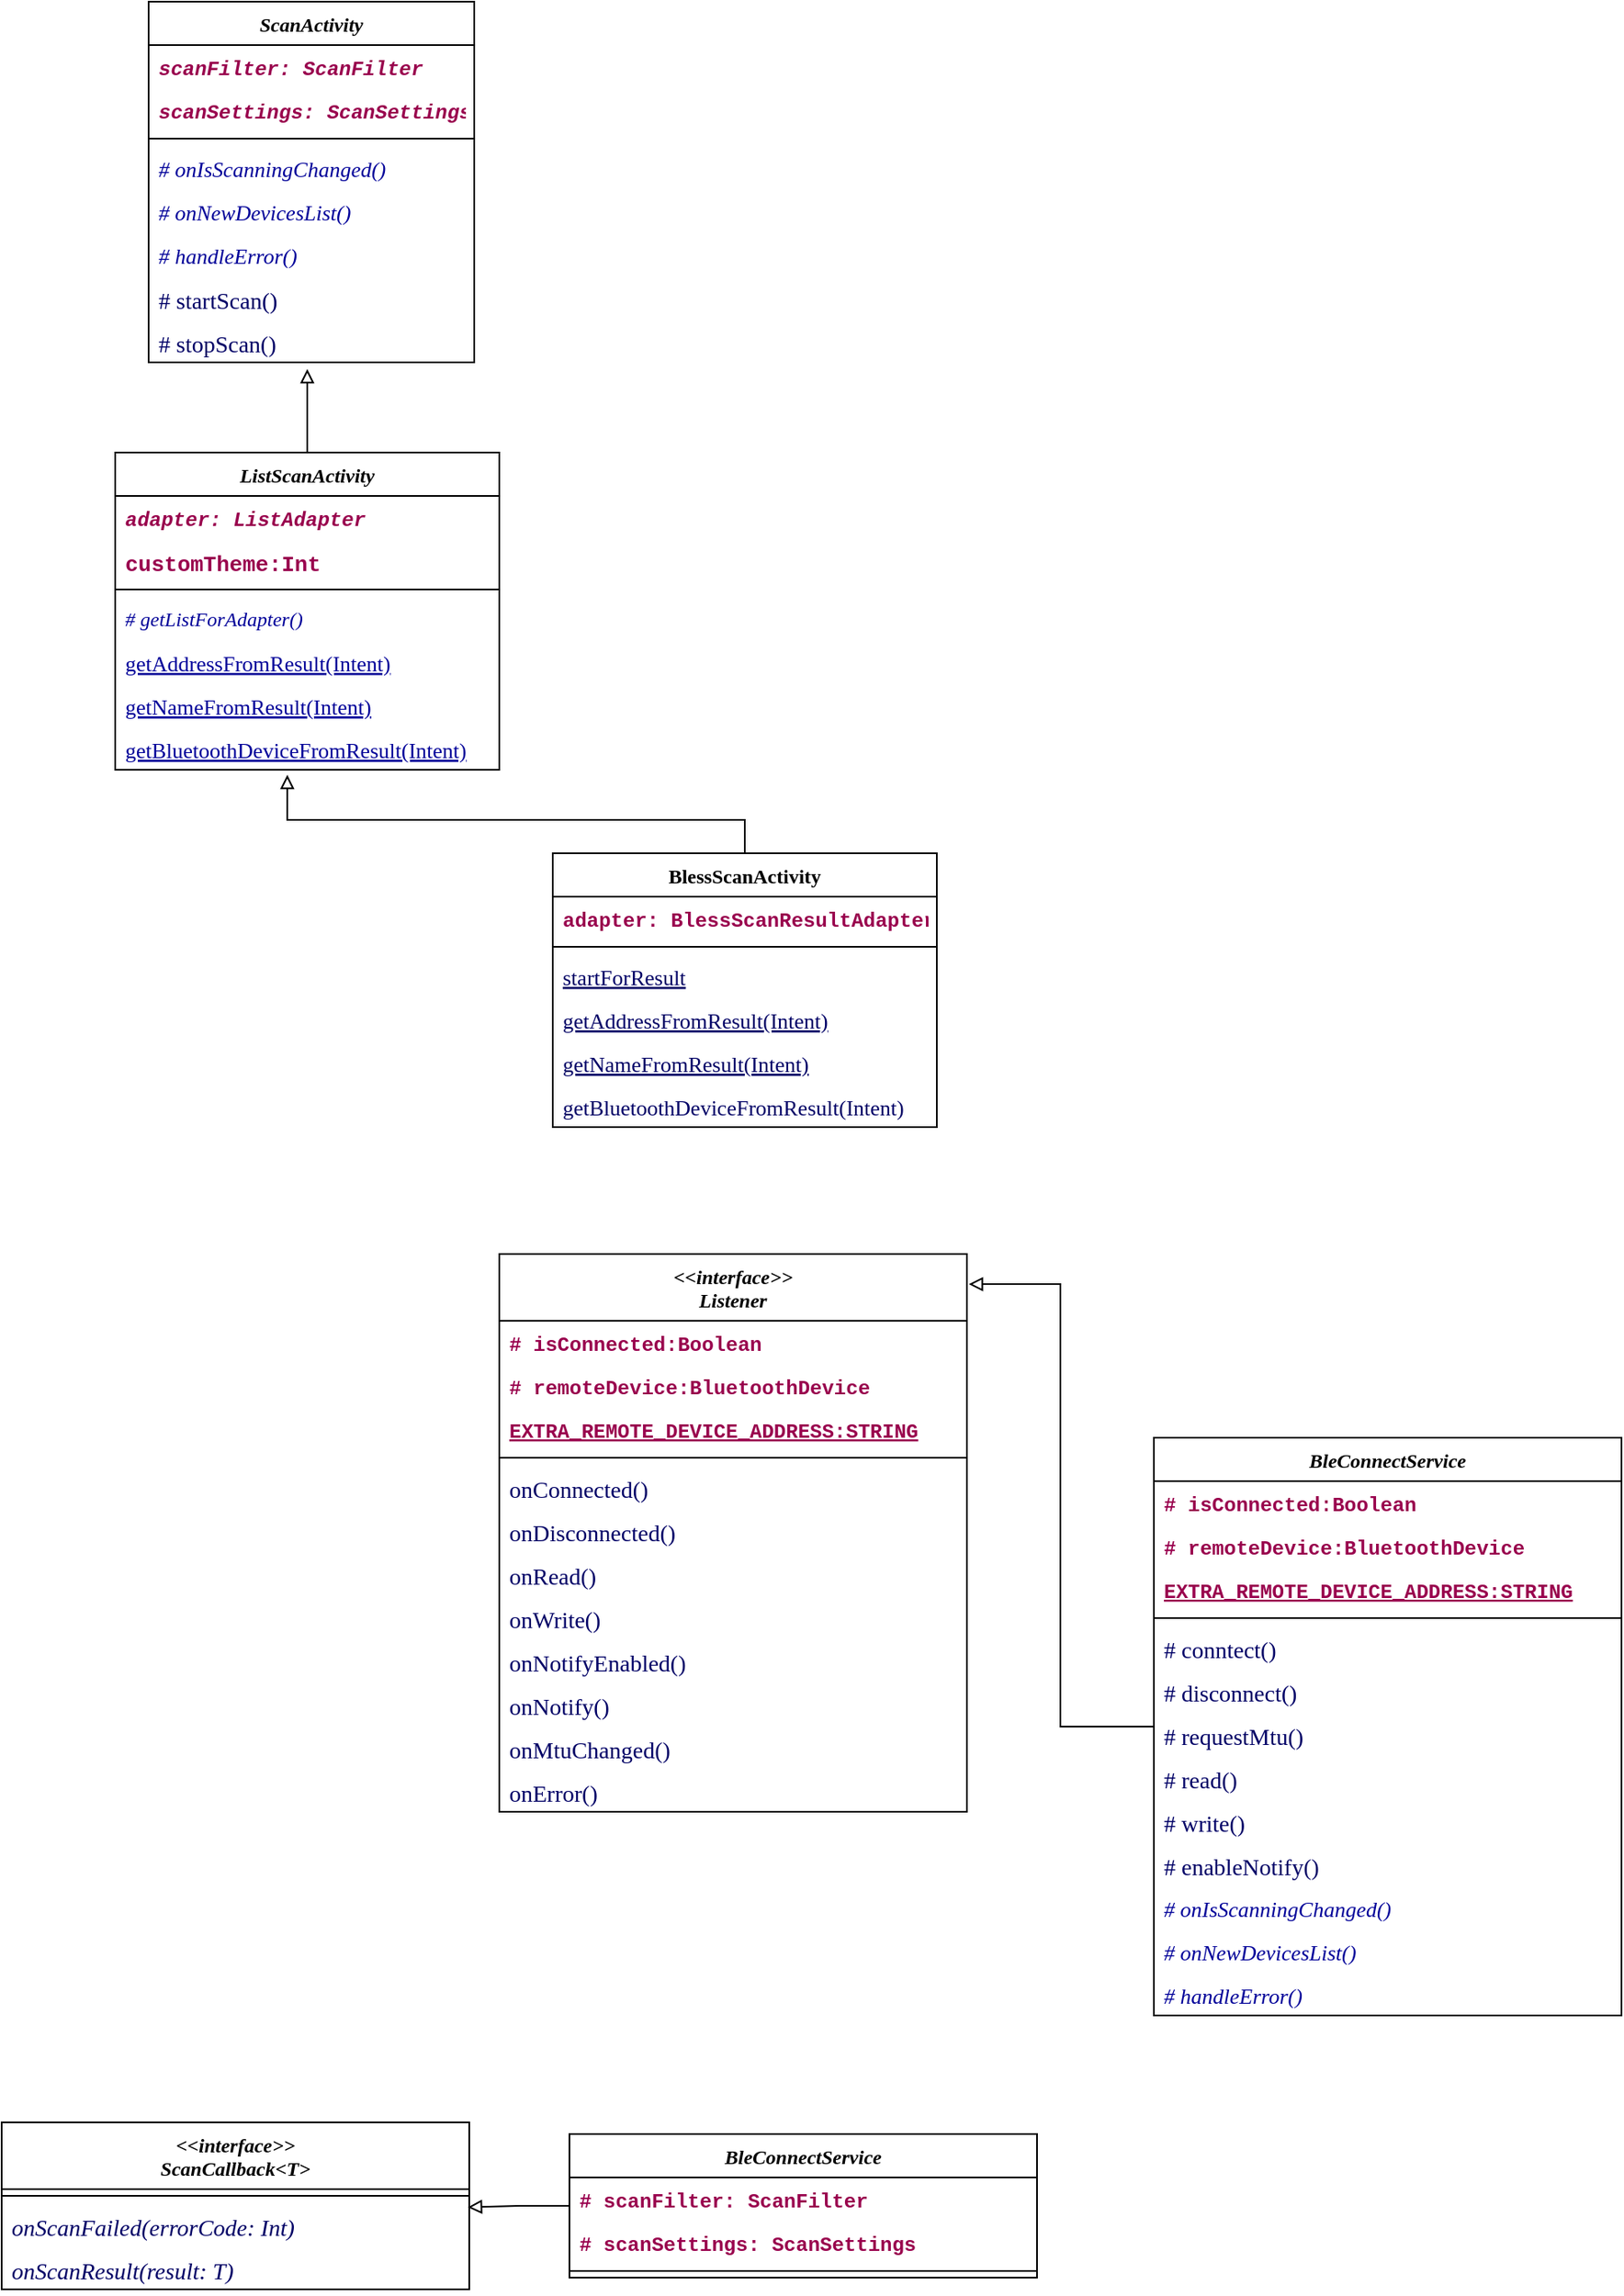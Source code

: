<mxfile version="14.6.13" type="device"><diagram name="Page-1" id="929967ad-93f9-6ef4-fab6-5d389245f69c"><mxGraphModel dx="655" dy="414" grid="1" gridSize="10" guides="1" tooltips="1" connect="1" arrows="1" fold="1" page="1" pageScale="1.5" pageWidth="1169" pageHeight="826" background="none" math="0" shadow="0"><root><mxCell id="0" style=";html=1;"/><mxCell id="1" style=";html=1;" parent="0"/><mxCell id="RWjHF2v71Q-GL9JFgwM7-1" value="ScanActivity" style="swimlane;fontStyle=3;align=center;verticalAlign=top;childLayout=stackLayout;horizontal=1;startSize=26;horizontalStack=0;resizeParent=1;resizeParentMax=0;resizeLast=0;collapsible=1;marginBottom=0;fontFamily=Verdana;" parent="1" vertex="1"><mxGeometry x="198" y="20" width="195" height="216" as="geometry"><mxRectangle x="220" y="350" width="100" height="26" as="alternateBounds"/></mxGeometry></mxCell><mxCell id="RWjHF2v71Q-GL9JFgwM7-2" value="scanFilter: ScanFilter" style="text;strokeColor=none;fillColor=none;align=left;verticalAlign=top;spacingLeft=4;spacingRight=4;overflow=hidden;rotatable=0;points=[[0,0.5],[1,0.5]];portConstraint=eastwest;fontStyle=3;fontFamily=Courier New;fontColor=#99004D;" parent="RWjHF2v71Q-GL9JFgwM7-1" vertex="1"><mxGeometry y="26" width="195" height="26" as="geometry"/></mxCell><mxCell id="RWjHF2v71Q-GL9JFgwM7-5" value="scanSettings: ScanSettings" style="text;strokeColor=none;fillColor=none;align=left;verticalAlign=top;spacingLeft=4;spacingRight=4;overflow=hidden;rotatable=0;points=[[0,0.5],[1,0.5]];portConstraint=eastwest;fontStyle=3;fontFamily=Courier New;fontColor=#99004D;" parent="RWjHF2v71Q-GL9JFgwM7-1" vertex="1"><mxGeometry y="52" width="195" height="26" as="geometry"/></mxCell><mxCell id="RWjHF2v71Q-GL9JFgwM7-3" value="" style="line;strokeWidth=1;fillColor=none;align=left;verticalAlign=middle;spacingTop=-1;spacingLeft=3;spacingRight=3;rotatable=0;labelPosition=right;points=[];portConstraint=eastwest;" parent="RWjHF2v71Q-GL9JFgwM7-1" vertex="1"><mxGeometry y="78" width="195" height="8" as="geometry"/></mxCell><mxCell id="RWjHF2v71Q-GL9JFgwM7-4" value="# onIsScanningChanged()" style="text;align=left;verticalAlign=top;spacingLeft=4;spacingRight=4;overflow=hidden;rotatable=0;points=[[0,0.5],[1,0.5]];portConstraint=eastwest;fontStyle=2;fontFamily=Georgia;shadow=0;sketch=0;rounded=0;glass=0;fontSize=13;fontColor=#000099;" parent="RWjHF2v71Q-GL9JFgwM7-1" vertex="1"><mxGeometry y="86" width="195" height="26" as="geometry"/></mxCell><mxCell id="RWjHF2v71Q-GL9JFgwM7-6" value="# onNewDevicesList()" style="text;strokeColor=none;fillColor=none;align=left;verticalAlign=top;spacingLeft=4;spacingRight=4;overflow=hidden;rotatable=0;points=[[0,0.5],[1,0.5]];portConstraint=eastwest;fontStyle=2;fontFamily=Georgia;fontSize=13;fontColor=#000099;" parent="RWjHF2v71Q-GL9JFgwM7-1" vertex="1"><mxGeometry y="112" width="195" height="26" as="geometry"/></mxCell><mxCell id="RWjHF2v71Q-GL9JFgwM7-7" value="# handleError()" style="text;strokeColor=none;fillColor=none;align=left;verticalAlign=top;spacingLeft=4;spacingRight=4;overflow=hidden;rotatable=0;points=[[0,0.5],[1,0.5]];portConstraint=eastwest;fontStyle=2;fontFamily=Georgia;fontSize=13;fontColor=#000099;" parent="RWjHF2v71Q-GL9JFgwM7-1" vertex="1"><mxGeometry y="138" width="195" height="26" as="geometry"/></mxCell><mxCell id="RWjHF2v71Q-GL9JFgwM7-8" value="# startScan()" style="text;strokeColor=none;fillColor=none;align=left;verticalAlign=top;spacingLeft=4;spacingRight=4;overflow=hidden;rotatable=0;points=[[0,0.5],[1,0.5]];portConstraint=eastwest;fontFamily=Verdana;fontSize=14;fontColor=#000066;" parent="RWjHF2v71Q-GL9JFgwM7-1" vertex="1"><mxGeometry y="164" width="195" height="26" as="geometry"/></mxCell><mxCell id="RWjHF2v71Q-GL9JFgwM7-9" value="# stopScan()" style="text;strokeColor=none;fillColor=none;align=left;verticalAlign=top;spacingLeft=4;spacingRight=4;overflow=hidden;rotatable=0;points=[[0,0.5],[1,0.5]];portConstraint=eastwest;fontFamily=Verdana;fontSize=14;fontColor=#000066;" parent="RWjHF2v71Q-GL9JFgwM7-1" vertex="1"><mxGeometry y="190" width="195" height="26" as="geometry"/></mxCell><mxCell id="RWjHF2v71Q-GL9JFgwM7-29" style="edgeStyle=orthogonalEdgeStyle;rounded=0;orthogonalLoop=1;jettySize=auto;html=1;endArrow=block;endFill=0;" parent="1" source="RWjHF2v71Q-GL9JFgwM7-10" edge="1"><mxGeometry relative="1" as="geometry"><mxPoint x="293" y="240" as="targetPoint"/></mxGeometry></mxCell><mxCell id="RWjHF2v71Q-GL9JFgwM7-10" value="ListScanActivity" style="swimlane;fontStyle=3;align=center;verticalAlign=top;childLayout=stackLayout;horizontal=1;startSize=26;horizontalStack=0;resizeParent=1;resizeParentMax=0;resizeLast=0;collapsible=1;marginBottom=0;fontFamily=Verdana;" parent="1" vertex="1"><mxGeometry x="178" y="290" width="230" height="190" as="geometry"><mxRectangle x="220" y="350" width="100" height="26" as="alternateBounds"/></mxGeometry></mxCell><mxCell id="RWjHF2v71Q-GL9JFgwM7-11" value="adapter: ListAdapter" style="text;strokeColor=none;fillColor=none;align=left;verticalAlign=top;spacingLeft=4;spacingRight=4;overflow=hidden;rotatable=0;points=[[0,0.5],[1,0.5]];portConstraint=eastwest;fontStyle=3;fontFamily=Courier New;fontColor=#99004D;" parent="RWjHF2v71Q-GL9JFgwM7-10" vertex="1"><mxGeometry y="26" width="230" height="26" as="geometry"/></mxCell><mxCell id="RWjHF2v71Q-GL9JFgwM7-12" value="customTheme:Int" style="text;strokeColor=none;fillColor=none;align=left;verticalAlign=top;spacingLeft=4;spacingRight=4;overflow=hidden;rotatable=0;points=[[0,0.5],[1,0.5]];portConstraint=eastwest;fontStyle=1;fontFamily=Courier New;fontColor=#99004D;fontSize=13;" parent="RWjHF2v71Q-GL9JFgwM7-10" vertex="1"><mxGeometry y="52" width="230" height="26" as="geometry"/></mxCell><mxCell id="RWjHF2v71Q-GL9JFgwM7-13" value="" style="line;strokeWidth=1;fillColor=none;align=left;verticalAlign=middle;spacingTop=-1;spacingLeft=3;spacingRight=3;rotatable=0;labelPosition=right;points=[];portConstraint=eastwest;" parent="RWjHF2v71Q-GL9JFgwM7-10" vertex="1"><mxGeometry y="78" width="230" height="8" as="geometry"/></mxCell><mxCell id="RWjHF2v71Q-GL9JFgwM7-14" value="# getListForAdapter()" style="text;strokeColor=none;fillColor=none;align=left;verticalAlign=top;spacingLeft=4;spacingRight=4;overflow=hidden;rotatable=0;points=[[0,0.5],[1,0.5]];portConstraint=eastwest;fontStyle=2;fontFamily=Georgia;fontColor=#000099;" parent="RWjHF2v71Q-GL9JFgwM7-10" vertex="1"><mxGeometry y="86" width="230" height="26" as="geometry"/></mxCell><mxCell id="RWjHF2v71Q-GL9JFgwM7-15" value="getAddressFromResult(Intent)" style="text;strokeColor=none;fillColor=none;align=left;verticalAlign=top;spacingLeft=4;spacingRight=4;overflow=hidden;rotatable=0;points=[[0,0.5],[1,0.5]];portConstraint=eastwest;fontStyle=4;strokeWidth=2;fontFamily=Georgia;fontSize=13;fontColor=#000099;" parent="RWjHF2v71Q-GL9JFgwM7-10" vertex="1"><mxGeometry y="112" width="230" height="26" as="geometry"/></mxCell><mxCell id="RWjHF2v71Q-GL9JFgwM7-16" value="getNameFromResult(Intent)" style="text;strokeColor=none;fillColor=none;align=left;verticalAlign=top;spacingLeft=4;spacingRight=4;overflow=hidden;rotatable=0;points=[[0,0.5],[1,0.5]];portConstraint=eastwest;fontStyle=4;strokeWidth=2;fontFamily=Georgia;fontSize=13;fontColor=#000099;" parent="RWjHF2v71Q-GL9JFgwM7-10" vertex="1"><mxGeometry y="138" width="230" height="26" as="geometry"/></mxCell><mxCell id="RWjHF2v71Q-GL9JFgwM7-17" value="getBluetoothDeviceFromResult(Intent)" style="text;strokeColor=none;fillColor=none;align=left;verticalAlign=top;spacingLeft=4;spacingRight=4;overflow=hidden;rotatable=0;points=[[0,0.5],[1,0.5]];portConstraint=eastwest;fontFamily=Georgia;fontSize=13;fontColor=#000099;fontStyle=4" parent="RWjHF2v71Q-GL9JFgwM7-10" vertex="1"><mxGeometry y="164" width="230" height="26" as="geometry"/></mxCell><mxCell id="RWjHF2v71Q-GL9JFgwM7-28" style="edgeStyle=orthogonalEdgeStyle;rounded=0;orthogonalLoop=1;jettySize=auto;html=1;endArrow=block;endFill=0;entryX=0.448;entryY=1.115;entryDx=0;entryDy=0;entryPerimeter=0;" parent="1" source="RWjHF2v71Q-GL9JFgwM7-20" target="RWjHF2v71Q-GL9JFgwM7-17" edge="1"><mxGeometry relative="1" as="geometry"><mxPoint x="280" y="490" as="targetPoint"/><Array as="points"><mxPoint x="555" y="510"/><mxPoint x="281" y="510"/></Array></mxGeometry></mxCell><mxCell id="RWjHF2v71Q-GL9JFgwM7-20" value="BlessScanActivity" style="swimlane;fontStyle=1;align=center;verticalAlign=top;childLayout=stackLayout;horizontal=1;startSize=26;horizontalStack=0;resizeParent=1;resizeParentMax=0;resizeLast=0;collapsible=1;marginBottom=0;fontFamily=Verdana;" parent="1" vertex="1"><mxGeometry x="440" y="530" width="230" height="164" as="geometry"><mxRectangle x="220" y="350" width="100" height="26" as="alternateBounds"/></mxGeometry></mxCell><mxCell id="RWjHF2v71Q-GL9JFgwM7-21" value="adapter: BlessScanResultAdapter" style="text;strokeColor=none;fillColor=none;align=left;verticalAlign=top;spacingLeft=4;spacingRight=4;overflow=hidden;rotatable=0;points=[[0,0.5],[1,0.5]];portConstraint=eastwest;fontStyle=1;fontFamily=Courier New;fontColor=#99004D;" parent="RWjHF2v71Q-GL9JFgwM7-20" vertex="1"><mxGeometry y="26" width="230" height="26" as="geometry"/></mxCell><mxCell id="RWjHF2v71Q-GL9JFgwM7-23" value="" style="line;strokeWidth=1;fillColor=none;align=left;verticalAlign=middle;spacingTop=-1;spacingLeft=3;spacingRight=3;rotatable=0;labelPosition=right;points=[];portConstraint=eastwest;" parent="RWjHF2v71Q-GL9JFgwM7-20" vertex="1"><mxGeometry y="52" width="230" height="8" as="geometry"/></mxCell><mxCell id="RWjHF2v71Q-GL9JFgwM7-24" value="startForResult" style="text;strokeColor=none;fillColor=none;align=left;verticalAlign=top;spacingLeft=4;spacingRight=4;overflow=hidden;rotatable=0;points=[[0,0.5],[1,0.5]];portConstraint=eastwest;fontStyle=4;fontFamily=Georgia;fontColor=#000066;fontSize=13;" parent="RWjHF2v71Q-GL9JFgwM7-20" vertex="1"><mxGeometry y="60" width="230" height="26" as="geometry"/></mxCell><mxCell id="RWjHF2v71Q-GL9JFgwM7-25" value="getAddressFromResult(Intent)" style="text;strokeColor=none;fillColor=none;align=left;verticalAlign=top;spacingLeft=4;spacingRight=4;overflow=hidden;rotatable=0;points=[[0,0.5],[1,0.5]];portConstraint=eastwest;fontStyle=4;strokeWidth=2;fontFamily=Georgia;fontColor=#000066;fontSize=13;" parent="RWjHF2v71Q-GL9JFgwM7-20" vertex="1"><mxGeometry y="86" width="230" height="26" as="geometry"/></mxCell><mxCell id="RWjHF2v71Q-GL9JFgwM7-26" value="getNameFromResult(Intent)" style="text;strokeColor=none;fillColor=none;align=left;verticalAlign=top;spacingLeft=4;spacingRight=4;overflow=hidden;rotatable=0;points=[[0,0.5],[1,0.5]];portConstraint=eastwest;fontStyle=4;strokeWidth=2;fontFamily=Georgia;fontColor=#000066;fontSize=13;" parent="RWjHF2v71Q-GL9JFgwM7-20" vertex="1"><mxGeometry y="112" width="230" height="26" as="geometry"/></mxCell><mxCell id="RWjHF2v71Q-GL9JFgwM7-27" value="getBluetoothDeviceFromResult(Intent)" style="text;strokeColor=none;fillColor=none;align=left;verticalAlign=top;spacingLeft=4;spacingRight=4;overflow=hidden;rotatable=0;points=[[0,0.5],[1,0.5]];portConstraint=eastwest;fontFamily=Georgia;fontColor=#000066;fontSize=13;" parent="RWjHF2v71Q-GL9JFgwM7-20" vertex="1"><mxGeometry y="138" width="230" height="26" as="geometry"/></mxCell><mxCell id="RWjHF2v71Q-GL9JFgwM7-60" style="edgeStyle=orthogonalEdgeStyle;rounded=0;orthogonalLoop=1;jettySize=auto;html=1;entryX=1.004;entryY=0.054;entryDx=0;entryDy=0;entryPerimeter=0;fontFamily=Georgia;fontSize=13;fontColor=#000066;endArrow=block;endFill=0;" parent="1" source="RWjHF2v71Q-GL9JFgwM7-30" target="RWjHF2v71Q-GL9JFgwM7-44" edge="1"><mxGeometry relative="1" as="geometry"/></mxCell><mxCell id="RWjHF2v71Q-GL9JFgwM7-30" value="BleConnectService" style="swimlane;fontStyle=3;align=center;verticalAlign=top;childLayout=stackLayout;horizontal=1;startSize=26;horizontalStack=0;resizeParent=1;resizeParentMax=0;resizeLast=0;collapsible=1;marginBottom=0;fontFamily=Verdana;" parent="1" vertex="1"><mxGeometry x="800" y="880" width="280" height="346" as="geometry"><mxRectangle x="220" y="350" width="100" height="26" as="alternateBounds"/></mxGeometry></mxCell><mxCell id="RWjHF2v71Q-GL9JFgwM7-31" value="# isConnected:Boolean" style="text;strokeColor=none;fillColor=none;align=left;verticalAlign=top;spacingLeft=4;spacingRight=4;overflow=hidden;rotatable=0;points=[[0,0.5],[1,0.5]];portConstraint=eastwest;fontStyle=1;fontFamily=Courier New;fontColor=#99004D;" parent="RWjHF2v71Q-GL9JFgwM7-30" vertex="1"><mxGeometry y="26" width="280" height="26" as="geometry"/></mxCell><mxCell id="RWjHF2v71Q-GL9JFgwM7-32" value="# remoteDevice:BluetoothDevice" style="text;strokeColor=none;fillColor=none;align=left;verticalAlign=top;spacingLeft=4;spacingRight=4;overflow=hidden;rotatable=0;points=[[0,0.5],[1,0.5]];portConstraint=eastwest;fontStyle=1;fontFamily=Courier New;fontColor=#99004D;" parent="RWjHF2v71Q-GL9JFgwM7-30" vertex="1"><mxGeometry y="52" width="280" height="26" as="geometry"/></mxCell><mxCell id="RWjHF2v71Q-GL9JFgwM7-43" value="EXTRA_REMOTE_DEVICE_ADDRESS:STRING" style="text;strokeColor=none;fillColor=none;align=left;verticalAlign=top;spacingLeft=4;spacingRight=4;overflow=hidden;rotatable=0;points=[[0,0.5],[1,0.5]];portConstraint=eastwest;fontStyle=5;fontFamily=Courier New;fontColor=#99004D;" parent="RWjHF2v71Q-GL9JFgwM7-30" vertex="1"><mxGeometry y="78" width="280" height="26" as="geometry"/></mxCell><mxCell id="RWjHF2v71Q-GL9JFgwM7-33" value="" style="line;strokeWidth=1;fillColor=none;align=left;verticalAlign=middle;spacingTop=-1;spacingLeft=3;spacingRight=3;rotatable=0;labelPosition=right;points=[];portConstraint=eastwest;" parent="RWjHF2v71Q-GL9JFgwM7-30" vertex="1"><mxGeometry y="104" width="280" height="8" as="geometry"/></mxCell><mxCell id="RWjHF2v71Q-GL9JFgwM7-37" value="# conntect()" style="text;strokeColor=none;fillColor=none;align=left;verticalAlign=top;spacingLeft=4;spacingRight=4;overflow=hidden;rotatable=0;points=[[0,0.5],[1,0.5]];portConstraint=eastwest;fontFamily=Verdana;fontSize=14;fontColor=#000066;" parent="RWjHF2v71Q-GL9JFgwM7-30" vertex="1"><mxGeometry y="112" width="280" height="26" as="geometry"/></mxCell><mxCell id="RWjHF2v71Q-GL9JFgwM7-38" value="# disconnect()" style="text;strokeColor=none;fillColor=none;align=left;verticalAlign=top;spacingLeft=4;spacingRight=4;overflow=hidden;rotatable=0;points=[[0,0.5],[1,0.5]];portConstraint=eastwest;fontFamily=Verdana;fontSize=14;fontColor=#000066;" parent="RWjHF2v71Q-GL9JFgwM7-30" vertex="1"><mxGeometry y="138" width="280" height="26" as="geometry"/></mxCell><mxCell id="RWjHF2v71Q-GL9JFgwM7-39" value="# requestMtu()" style="text;strokeColor=none;fillColor=none;align=left;verticalAlign=top;spacingLeft=4;spacingRight=4;overflow=hidden;rotatable=0;points=[[0,0.5],[1,0.5]];portConstraint=eastwest;fontFamily=Verdana;fontSize=14;fontColor=#000066;" parent="RWjHF2v71Q-GL9JFgwM7-30" vertex="1"><mxGeometry y="164" width="280" height="26" as="geometry"/></mxCell><mxCell id="RWjHF2v71Q-GL9JFgwM7-40" value="# read()" style="text;strokeColor=none;fillColor=none;align=left;verticalAlign=top;spacingLeft=4;spacingRight=4;overflow=hidden;rotatable=0;points=[[0,0.5],[1,0.5]];portConstraint=eastwest;fontFamily=Verdana;fontSize=14;fontColor=#000066;" parent="RWjHF2v71Q-GL9JFgwM7-30" vertex="1"><mxGeometry y="190" width="280" height="26" as="geometry"/></mxCell><mxCell id="RWjHF2v71Q-GL9JFgwM7-41" value="# write()" style="text;strokeColor=none;fillColor=none;align=left;verticalAlign=top;spacingLeft=4;spacingRight=4;overflow=hidden;rotatable=0;points=[[0,0.5],[1,0.5]];portConstraint=eastwest;fontFamily=Verdana;fontSize=14;fontColor=#000066;" parent="RWjHF2v71Q-GL9JFgwM7-30" vertex="1"><mxGeometry y="216" width="280" height="26" as="geometry"/></mxCell><mxCell id="RWjHF2v71Q-GL9JFgwM7-42" value="# enableNotify()" style="text;strokeColor=none;fillColor=none;align=left;verticalAlign=top;spacingLeft=4;spacingRight=4;overflow=hidden;rotatable=0;points=[[0,0.5],[1,0.5]];portConstraint=eastwest;fontFamily=Verdana;fontSize=14;fontColor=#000066;" parent="RWjHF2v71Q-GL9JFgwM7-30" vertex="1"><mxGeometry y="242" width="280" height="26" as="geometry"/></mxCell><mxCell id="RWjHF2v71Q-GL9JFgwM7-34" value="# onIsScanningChanged()" style="text;align=left;verticalAlign=top;spacingLeft=4;spacingRight=4;overflow=hidden;rotatable=0;points=[[0,0.5],[1,0.5]];portConstraint=eastwest;fontStyle=2;fontFamily=Georgia;shadow=0;sketch=0;rounded=0;glass=0;fontSize=13;fontColor=#000099;" parent="RWjHF2v71Q-GL9JFgwM7-30" vertex="1"><mxGeometry y="268" width="280" height="26" as="geometry"/></mxCell><mxCell id="RWjHF2v71Q-GL9JFgwM7-35" value="# onNewDevicesList()" style="text;strokeColor=none;fillColor=none;align=left;verticalAlign=top;spacingLeft=4;spacingRight=4;overflow=hidden;rotatable=0;points=[[0,0.5],[1,0.5]];portConstraint=eastwest;fontStyle=2;fontFamily=Georgia;fontSize=13;fontColor=#000099;" parent="RWjHF2v71Q-GL9JFgwM7-30" vertex="1"><mxGeometry y="294" width="280" height="26" as="geometry"/></mxCell><mxCell id="RWjHF2v71Q-GL9JFgwM7-36" value="# handleError()" style="text;strokeColor=none;fillColor=none;align=left;verticalAlign=top;spacingLeft=4;spacingRight=4;overflow=hidden;rotatable=0;points=[[0,0.5],[1,0.5]];portConstraint=eastwest;fontStyle=2;fontFamily=Georgia;fontSize=13;fontColor=#000099;" parent="RWjHF2v71Q-GL9JFgwM7-30" vertex="1"><mxGeometry y="320" width="280" height="26" as="geometry"/></mxCell><mxCell id="RWjHF2v71Q-GL9JFgwM7-44" value="&lt;&lt;interface&gt;&gt;&#10;Listener" style="swimlane;fontStyle=3;align=center;verticalAlign=top;childLayout=stackLayout;horizontal=1;startSize=40;horizontalStack=0;resizeParent=1;resizeParentMax=0;resizeLast=0;collapsible=1;marginBottom=0;fontFamily=Verdana;" parent="1" vertex="1"><mxGeometry x="408" y="770" width="280" height="334" as="geometry"><mxRectangle x="220" y="350" width="100" height="26" as="alternateBounds"/></mxGeometry></mxCell><mxCell id="RWjHF2v71Q-GL9JFgwM7-45" value="# isConnected:Boolean" style="text;strokeColor=none;fillColor=none;align=left;verticalAlign=top;spacingLeft=4;spacingRight=4;overflow=hidden;rotatable=0;points=[[0,0.5],[1,0.5]];portConstraint=eastwest;fontStyle=1;fontFamily=Courier New;fontColor=#99004D;" parent="RWjHF2v71Q-GL9JFgwM7-44" vertex="1"><mxGeometry y="40" width="280" height="26" as="geometry"/></mxCell><mxCell id="RWjHF2v71Q-GL9JFgwM7-46" value="# remoteDevice:BluetoothDevice" style="text;strokeColor=none;fillColor=none;align=left;verticalAlign=top;spacingLeft=4;spacingRight=4;overflow=hidden;rotatable=0;points=[[0,0.5],[1,0.5]];portConstraint=eastwest;fontStyle=1;fontFamily=Courier New;fontColor=#99004D;" parent="RWjHF2v71Q-GL9JFgwM7-44" vertex="1"><mxGeometry y="66" width="280" height="26" as="geometry"/></mxCell><mxCell id="RWjHF2v71Q-GL9JFgwM7-47" value="EXTRA_REMOTE_DEVICE_ADDRESS:STRING" style="text;strokeColor=none;fillColor=none;align=left;verticalAlign=top;spacingLeft=4;spacingRight=4;overflow=hidden;rotatable=0;points=[[0,0.5],[1,0.5]];portConstraint=eastwest;fontStyle=5;fontFamily=Courier New;fontColor=#99004D;" parent="RWjHF2v71Q-GL9JFgwM7-44" vertex="1"><mxGeometry y="92" width="280" height="26" as="geometry"/></mxCell><mxCell id="RWjHF2v71Q-GL9JFgwM7-48" value="" style="line;strokeWidth=1;fillColor=none;align=left;verticalAlign=middle;spacingTop=-1;spacingLeft=3;spacingRight=3;rotatable=0;labelPosition=right;points=[];portConstraint=eastwest;" parent="RWjHF2v71Q-GL9JFgwM7-44" vertex="1"><mxGeometry y="118" width="280" height="8" as="geometry"/></mxCell><mxCell id="RWjHF2v71Q-GL9JFgwM7-49" value="onConnected()" style="text;strokeColor=none;fillColor=none;align=left;verticalAlign=top;spacingLeft=4;spacingRight=4;overflow=hidden;rotatable=0;points=[[0,0.5],[1,0.5]];portConstraint=eastwest;fontFamily=Verdana;fontSize=14;fontColor=#000066;" parent="RWjHF2v71Q-GL9JFgwM7-44" vertex="1"><mxGeometry y="126" width="280" height="26" as="geometry"/></mxCell><mxCell id="RWjHF2v71Q-GL9JFgwM7-50" value="onDisconnected()" style="text;strokeColor=none;fillColor=none;align=left;verticalAlign=top;spacingLeft=4;spacingRight=4;overflow=hidden;rotatable=0;points=[[0,0.5],[1,0.5]];portConstraint=eastwest;fontFamily=Verdana;fontSize=14;fontColor=#000066;" parent="RWjHF2v71Q-GL9JFgwM7-44" vertex="1"><mxGeometry y="152" width="280" height="26" as="geometry"/></mxCell><mxCell id="RWjHF2v71Q-GL9JFgwM7-51" value="onRead()" style="text;strokeColor=none;fillColor=none;align=left;verticalAlign=top;spacingLeft=4;spacingRight=4;overflow=hidden;rotatable=0;points=[[0,0.5],[1,0.5]];portConstraint=eastwest;fontFamily=Verdana;fontSize=14;fontColor=#000066;" parent="RWjHF2v71Q-GL9JFgwM7-44" vertex="1"><mxGeometry y="178" width="280" height="26" as="geometry"/></mxCell><mxCell id="RWjHF2v71Q-GL9JFgwM7-52" value="onWrite()" style="text;strokeColor=none;fillColor=none;align=left;verticalAlign=top;spacingLeft=4;spacingRight=4;overflow=hidden;rotatable=0;points=[[0,0.5],[1,0.5]];portConstraint=eastwest;fontFamily=Verdana;fontSize=14;fontColor=#000066;" parent="RWjHF2v71Q-GL9JFgwM7-44" vertex="1"><mxGeometry y="204" width="280" height="26" as="geometry"/></mxCell><mxCell id="RWjHF2v71Q-GL9JFgwM7-53" value="onNotifyEnabled()" style="text;strokeColor=none;fillColor=none;align=left;verticalAlign=top;spacingLeft=4;spacingRight=4;overflow=hidden;rotatable=0;points=[[0,0.5],[1,0.5]];portConstraint=eastwest;fontFamily=Verdana;fontSize=14;fontColor=#000066;" parent="RWjHF2v71Q-GL9JFgwM7-44" vertex="1"><mxGeometry y="230" width="280" height="26" as="geometry"/></mxCell><mxCell id="RWjHF2v71Q-GL9JFgwM7-54" value="onNotify()" style="text;strokeColor=none;fillColor=none;align=left;verticalAlign=top;spacingLeft=4;spacingRight=4;overflow=hidden;rotatable=0;points=[[0,0.5],[1,0.5]];portConstraint=eastwest;fontFamily=Verdana;fontSize=14;fontColor=#000066;" parent="RWjHF2v71Q-GL9JFgwM7-44" vertex="1"><mxGeometry y="256" width="280" height="26" as="geometry"/></mxCell><mxCell id="RWjHF2v71Q-GL9JFgwM7-58" value="onMtuChanged()" style="text;strokeColor=none;fillColor=none;align=left;verticalAlign=top;spacingLeft=4;spacingRight=4;overflow=hidden;rotatable=0;points=[[0,0.5],[1,0.5]];portConstraint=eastwest;fontFamily=Verdana;fontSize=14;fontColor=#000066;" parent="RWjHF2v71Q-GL9JFgwM7-44" vertex="1"><mxGeometry y="282" width="280" height="26" as="geometry"/></mxCell><mxCell id="RWjHF2v71Q-GL9JFgwM7-59" value="onError()" style="text;strokeColor=none;fillColor=none;align=left;verticalAlign=top;spacingLeft=4;spacingRight=4;overflow=hidden;rotatable=0;points=[[0,0.5],[1,0.5]];portConstraint=eastwest;fontFamily=Verdana;fontSize=14;fontColor=#000066;" parent="RWjHF2v71Q-GL9JFgwM7-44" vertex="1"><mxGeometry y="308" width="280" height="26" as="geometry"/></mxCell><mxCell id="AgYMHqnWzPAQIw3fE7Xy-1" value="&lt;&lt;interface&gt;&gt;&#10;ScanCallback&lt;T&gt;" style="swimlane;fontStyle=3;align=center;verticalAlign=top;childLayout=stackLayout;horizontal=1;startSize=40;horizontalStack=0;resizeParent=1;resizeParentMax=0;resizeLast=0;collapsible=1;marginBottom=0;fontFamily=Verdana;" vertex="1" parent="1"><mxGeometry x="110" y="1290" width="280" height="100" as="geometry"><mxRectangle x="220" y="350" width="100" height="26" as="alternateBounds"/></mxGeometry></mxCell><mxCell id="AgYMHqnWzPAQIw3fE7Xy-5" value="" style="line;strokeWidth=1;fillColor=none;align=left;verticalAlign=middle;spacingTop=-1;spacingLeft=3;spacingRight=3;rotatable=0;labelPosition=right;points=[];portConstraint=eastwest;" vertex="1" parent="AgYMHqnWzPAQIw3fE7Xy-1"><mxGeometry y="40" width="280" height="8" as="geometry"/></mxCell><mxCell id="AgYMHqnWzPAQIw3fE7Xy-6" value="onScanFailed(errorCode: Int)" style="text;strokeColor=none;fillColor=none;align=left;verticalAlign=top;spacingLeft=4;spacingRight=4;overflow=hidden;rotatable=0;points=[[0,0.5],[1,0.5]];portConstraint=eastwest;fontFamily=Verdana;fontSize=14;fontColor=#000066;fontStyle=2" vertex="1" parent="AgYMHqnWzPAQIw3fE7Xy-1"><mxGeometry y="48" width="280" height="26" as="geometry"/></mxCell><mxCell id="AgYMHqnWzPAQIw3fE7Xy-13" value="onScanResult(result: T)" style="text;strokeColor=none;fillColor=none;align=left;verticalAlign=top;spacingLeft=4;spacingRight=4;overflow=hidden;rotatable=0;points=[[0,0.5],[1,0.5]];portConstraint=eastwest;fontFamily=Verdana;fontSize=14;fontColor=#000066;fontStyle=2" vertex="1" parent="AgYMHqnWzPAQIw3fE7Xy-1"><mxGeometry y="74" width="280" height="26" as="geometry"/></mxCell><mxCell id="AgYMHqnWzPAQIw3fE7Xy-28" style="edgeStyle=orthogonalEdgeStyle;rounded=0;orthogonalLoop=1;jettySize=auto;html=1;entryX=0.997;entryY=0.109;entryDx=0;entryDy=0;entryPerimeter=0;endArrow=block;endFill=0;" edge="1" parent="1" source="AgYMHqnWzPAQIw3fE7Xy-14" target="AgYMHqnWzPAQIw3fE7Xy-6"><mxGeometry relative="1" as="geometry"/></mxCell><mxCell id="AgYMHqnWzPAQIw3fE7Xy-14" value="BleConnectService" style="swimlane;fontStyle=3;align=center;verticalAlign=top;childLayout=stackLayout;horizontal=1;startSize=26;horizontalStack=0;resizeParent=1;resizeParentMax=0;resizeLast=0;collapsible=1;marginBottom=0;fontFamily=Verdana;" vertex="1" parent="1"><mxGeometry x="450" y="1297" width="280" height="86" as="geometry"><mxRectangle x="220" y="350" width="100" height="26" as="alternateBounds"/></mxGeometry></mxCell><mxCell id="AgYMHqnWzPAQIw3fE7Xy-15" value="# scanFilter: ScanFilter" style="text;strokeColor=none;fillColor=none;align=left;verticalAlign=top;spacingLeft=4;spacingRight=4;overflow=hidden;rotatable=0;points=[[0,0.5],[1,0.5]];portConstraint=eastwest;fontStyle=1;fontFamily=Courier New;fontColor=#99004D;" vertex="1" parent="AgYMHqnWzPAQIw3fE7Xy-14"><mxGeometry y="26" width="280" height="26" as="geometry"/></mxCell><mxCell id="AgYMHqnWzPAQIw3fE7Xy-16" value="# scanSettings: ScanSettings" style="text;strokeColor=none;fillColor=none;align=left;verticalAlign=top;spacingLeft=4;spacingRight=4;overflow=hidden;rotatable=0;points=[[0,0.5],[1,0.5]];portConstraint=eastwest;fontStyle=1;fontFamily=Courier New;fontColor=#99004D;" vertex="1" parent="AgYMHqnWzPAQIw3fE7Xy-14"><mxGeometry y="52" width="280" height="26" as="geometry"/></mxCell><mxCell id="AgYMHqnWzPAQIw3fE7Xy-18" value="" style="line;strokeWidth=1;fillColor=none;align=left;verticalAlign=middle;spacingTop=-1;spacingLeft=3;spacingRight=3;rotatable=0;labelPosition=right;points=[];portConstraint=eastwest;" vertex="1" parent="AgYMHqnWzPAQIw3fE7Xy-14"><mxGeometry y="78" width="280" height="8" as="geometry"/></mxCell></root></mxGraphModel></diagram></mxfile>